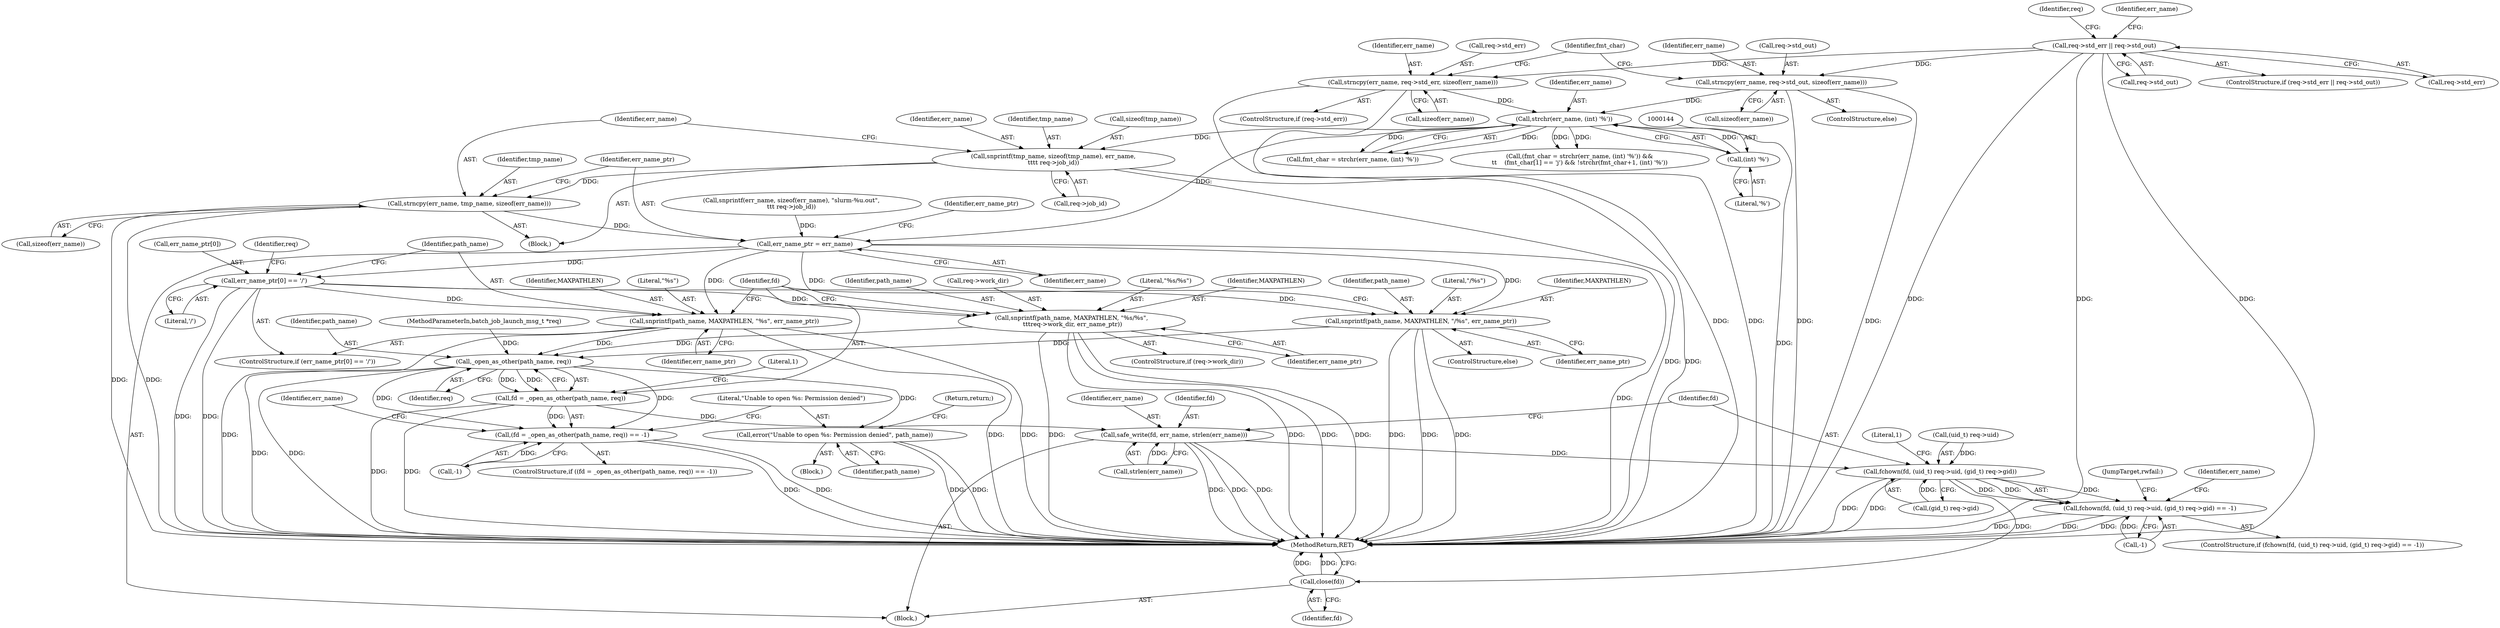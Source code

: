 digraph "0_slurm_92362a92fffe60187df61f99ab11c249d44120ee@API" {
"1000167" [label="(Call,snprintf(tmp_name, sizeof(tmp_name), err_name,\n\t\t\t\t req->job_id))"];
"1000141" [label="(Call,strchr(err_name, (int) '%'))"];
"1000122" [label="(Call,strncpy(err_name, req->std_err, sizeof(err_name)))"];
"1000110" [label="(Call,req->std_err || req->std_out)"];
"1000130" [label="(Call,strncpy(err_name, req->std_out, sizeof(err_name)))"];
"1000143" [label="(Call,(int) '%')"];
"1000175" [label="(Call,strncpy(err_name, tmp_name, sizeof(err_name)))"];
"1000190" [label="(Call,err_name_ptr = err_name)"];
"1000194" [label="(Call,err_name_ptr[0] == '/')"];
"1000199" [label="(Call,snprintf(path_name, MAXPATHLEN, \"%s\", err_name_ptr))"];
"1000227" [label="(Call,_open_as_other(path_name, req))"];
"1000224" [label="(Call,(fd = _open_as_other(path_name, req)) == -1)"];
"1000225" [label="(Call,fd = _open_as_other(path_name, req))"];
"1000244" [label="(Call,safe_write(fd, err_name, strlen(err_name)))"];
"1000251" [label="(Call,fchown(fd, (uid_t) req->uid, (gid_t) req->gid))"];
"1000250" [label="(Call,fchown(fd, (uid_t) req->uid, (gid_t) req->gid) == -1)"];
"1000278" [label="(Call,close(fd))"];
"1000233" [label="(Call,error(\"Unable to open %s: Permission denied\", path_name))"];
"1000209" [label="(Call,snprintf(path_name, MAXPATHLEN, \"%s/%s\",\n \t\t\treq->work_dir, err_name_ptr))"];
"1000218" [label="(Call,snprintf(path_name, MAXPATHLEN, \"/%s\", err_name_ptr))"];
"1000205" [label="(ControlStructure,if (req->work_dir))"];
"1000142" [label="(Identifier,err_name)"];
"1000195" [label="(Call,err_name_ptr[0])"];
"1000227" [label="(Call,_open_as_other(path_name, req))"];
"1000217" [label="(ControlStructure,else)"];
"1000110" [label="(Call,req->std_err || req->std_out)"];
"1000169" [label="(Call,sizeof(tmp_name))"];
"1000218" [label="(Call,snprintf(path_name, MAXPATHLEN, \"/%s\", err_name_ptr))"];
"1000219" [label="(Identifier,path_name)"];
"1000177" [label="(Identifier,tmp_name)"];
"1000131" [label="(Identifier,err_name)"];
"1000207" [label="(Identifier,req)"];
"1000114" [label="(Call,req->std_out)"];
"1000191" [label="(Identifier,err_name_ptr)"];
"1000103" [label="(Block,)"];
"1000124" [label="(Call,req->std_err)"];
"1000167" [label="(Call,snprintf(tmp_name, sizeof(tmp_name), err_name,\n\t\t\t\t req->job_id))"];
"1000251" [label="(Call,fchown(fd, (uid_t) req->uid, (gid_t) req->gid))"];
"1000172" [label="(Call,req->job_id)"];
"1000190" [label="(Call,err_name_ptr = err_name)"];
"1000193" [label="(ControlStructure,if (err_name_ptr[0] == '/'))"];
"1000176" [label="(Identifier,err_name)"];
"1000182" [label="(Call,snprintf(err_name, sizeof(err_name), \"slurm-%u.out\",\n\t\t\t req->job_id))"];
"1000203" [label="(Identifier,err_name_ptr)"];
"1000253" [label="(Call,(uid_t) req->uid)"];
"1000236" [label="(Return,return;)"];
"1000211" [label="(Identifier,MAXPATHLEN)"];
"1000139" [label="(Call,fmt_char = strchr(err_name, (int) '%'))"];
"1000120" [label="(Identifier,req)"];
"1000171" [label="(Identifier,err_name)"];
"1000225" [label="(Call,fd = _open_as_other(path_name, req))"];
"1000200" [label="(Identifier,path_name)"];
"1000267" [label="(Identifier,err_name)"];
"1000250" [label="(Call,fchown(fd, (uid_t) req->uid, (gid_t) req->gid) == -1)"];
"1000160" [label="(Block,)"];
"1000232" [label="(Block,)"];
"1000238" [label="(Identifier,err_name)"];
"1000222" [label="(Identifier,err_name_ptr)"];
"1000221" [label="(Literal,\"/%s\")"];
"1000199" [label="(Call,snprintf(path_name, MAXPATHLEN, \"%s\", err_name_ptr))"];
"1000194" [label="(Call,err_name_ptr[0] == '/')"];
"1000130" [label="(Call,strncpy(err_name, req->std_out, sizeof(err_name)))"];
"1000129" [label="(ControlStructure,else)"];
"1000168" [label="(Identifier,tmp_name)"];
"1000101" [label="(MethodParameterIn,batch_job_launch_msg_t *req)"];
"1000280" [label="(MethodReturn,RET)"];
"1000234" [label="(Literal,\"Unable to open %s: Permission denied\")"];
"1000249" [label="(ControlStructure,if (fchown(fd, (uid_t) req->uid, (gid_t) req->gid) == -1))"];
"1000122" [label="(Call,strncpy(err_name, req->std_err, sizeof(err_name)))"];
"1000226" [label="(Identifier,fd)"];
"1000233" [label="(Call,error(\"Unable to open %s: Permission denied\", path_name))"];
"1000277" [label="(JumpTarget,rwfail:)"];
"1000192" [label="(Identifier,err_name)"];
"1000140" [label="(Identifier,fmt_char)"];
"1000209" [label="(Call,snprintf(path_name, MAXPATHLEN, \"%s/%s\",\n \t\t\treq->work_dir, err_name_ptr))"];
"1000145" [label="(Literal,'%')"];
"1000252" [label="(Identifier,fd)"];
"1000235" [label="(Identifier,path_name)"];
"1000244" [label="(Call,safe_write(fd, err_name, strlen(err_name)))"];
"1000127" [label="(Call,sizeof(err_name))"];
"1000118" [label="(ControlStructure,if (req->std_err))"];
"1000198" [label="(Literal,'/')"];
"1000231" [label="(Literal,1)"];
"1000230" [label="(Call,-1)"];
"1000210" [label="(Identifier,path_name)"];
"1000279" [label="(Identifier,fd)"];
"1000135" [label="(Call,sizeof(err_name))"];
"1000201" [label="(Identifier,MAXPATHLEN)"];
"1000220" [label="(Identifier,MAXPATHLEN)"];
"1000228" [label="(Identifier,path_name)"];
"1000246" [label="(Identifier,err_name)"];
"1000138" [label="(Call,(fmt_char = strchr(err_name, (int) '%')) &&\n\t\t    (fmt_char[1] == 'j') && !strchr(fmt_char+1, (int) '%'))"];
"1000245" [label="(Identifier,fd)"];
"1000175" [label="(Call,strncpy(err_name, tmp_name, sizeof(err_name)))"];
"1000229" [label="(Identifier,req)"];
"1000278" [label="(Call,close(fd))"];
"1000109" [label="(ControlStructure,if (req->std_err || req->std_out))"];
"1000196" [label="(Identifier,err_name_ptr)"];
"1000216" [label="(Identifier,err_name_ptr)"];
"1000224" [label="(Call,(fd = _open_as_other(path_name, req)) == -1)"];
"1000202" [label="(Literal,\"%s\")"];
"1000178" [label="(Call,sizeof(err_name))"];
"1000213" [label="(Call,req->work_dir)"];
"1000143" [label="(Call,(int) '%')"];
"1000264" [label="(Literal,1)"];
"1000258" [label="(Call,(gid_t) req->gid)"];
"1000132" [label="(Call,req->std_out)"];
"1000212" [label="(Literal,\"%s/%s\")"];
"1000141" [label="(Call,strchr(err_name, (int) '%'))"];
"1000247" [label="(Call,strlen(err_name))"];
"1000123" [label="(Identifier,err_name)"];
"1000263" [label="(Call,-1)"];
"1000223" [label="(ControlStructure,if ((fd = _open_as_other(path_name, req)) == -1))"];
"1000183" [label="(Identifier,err_name)"];
"1000111" [label="(Call,req->std_err)"];
"1000167" -> "1000160"  [label="AST: "];
"1000167" -> "1000172"  [label="CFG: "];
"1000168" -> "1000167"  [label="AST: "];
"1000169" -> "1000167"  [label="AST: "];
"1000171" -> "1000167"  [label="AST: "];
"1000172" -> "1000167"  [label="AST: "];
"1000176" -> "1000167"  [label="CFG: "];
"1000167" -> "1000280"  [label="DDG: "];
"1000167" -> "1000280"  [label="DDG: "];
"1000141" -> "1000167"  [label="DDG: "];
"1000167" -> "1000175"  [label="DDG: "];
"1000141" -> "1000139"  [label="AST: "];
"1000141" -> "1000143"  [label="CFG: "];
"1000142" -> "1000141"  [label="AST: "];
"1000143" -> "1000141"  [label="AST: "];
"1000139" -> "1000141"  [label="CFG: "];
"1000141" -> "1000280"  [label="DDG: "];
"1000141" -> "1000138"  [label="DDG: "];
"1000141" -> "1000138"  [label="DDG: "];
"1000141" -> "1000139"  [label="DDG: "];
"1000141" -> "1000139"  [label="DDG: "];
"1000122" -> "1000141"  [label="DDG: "];
"1000130" -> "1000141"  [label="DDG: "];
"1000143" -> "1000141"  [label="DDG: "];
"1000141" -> "1000190"  [label="DDG: "];
"1000122" -> "1000118"  [label="AST: "];
"1000122" -> "1000127"  [label="CFG: "];
"1000123" -> "1000122"  [label="AST: "];
"1000124" -> "1000122"  [label="AST: "];
"1000127" -> "1000122"  [label="AST: "];
"1000140" -> "1000122"  [label="CFG: "];
"1000122" -> "1000280"  [label="DDG: "];
"1000122" -> "1000280"  [label="DDG: "];
"1000110" -> "1000122"  [label="DDG: "];
"1000110" -> "1000109"  [label="AST: "];
"1000110" -> "1000111"  [label="CFG: "];
"1000110" -> "1000114"  [label="CFG: "];
"1000111" -> "1000110"  [label="AST: "];
"1000114" -> "1000110"  [label="AST: "];
"1000120" -> "1000110"  [label="CFG: "];
"1000183" -> "1000110"  [label="CFG: "];
"1000110" -> "1000280"  [label="DDG: "];
"1000110" -> "1000280"  [label="DDG: "];
"1000110" -> "1000280"  [label="DDG: "];
"1000110" -> "1000130"  [label="DDG: "];
"1000130" -> "1000129"  [label="AST: "];
"1000130" -> "1000135"  [label="CFG: "];
"1000131" -> "1000130"  [label="AST: "];
"1000132" -> "1000130"  [label="AST: "];
"1000135" -> "1000130"  [label="AST: "];
"1000140" -> "1000130"  [label="CFG: "];
"1000130" -> "1000280"  [label="DDG: "];
"1000130" -> "1000280"  [label="DDG: "];
"1000143" -> "1000145"  [label="CFG: "];
"1000144" -> "1000143"  [label="AST: "];
"1000145" -> "1000143"  [label="AST: "];
"1000175" -> "1000160"  [label="AST: "];
"1000175" -> "1000178"  [label="CFG: "];
"1000176" -> "1000175"  [label="AST: "];
"1000177" -> "1000175"  [label="AST: "];
"1000178" -> "1000175"  [label="AST: "];
"1000191" -> "1000175"  [label="CFG: "];
"1000175" -> "1000280"  [label="DDG: "];
"1000175" -> "1000280"  [label="DDG: "];
"1000175" -> "1000190"  [label="DDG: "];
"1000190" -> "1000103"  [label="AST: "];
"1000190" -> "1000192"  [label="CFG: "];
"1000191" -> "1000190"  [label="AST: "];
"1000192" -> "1000190"  [label="AST: "];
"1000196" -> "1000190"  [label="CFG: "];
"1000190" -> "1000280"  [label="DDG: "];
"1000182" -> "1000190"  [label="DDG: "];
"1000190" -> "1000194"  [label="DDG: "];
"1000190" -> "1000199"  [label="DDG: "];
"1000190" -> "1000209"  [label="DDG: "];
"1000190" -> "1000218"  [label="DDG: "];
"1000194" -> "1000193"  [label="AST: "];
"1000194" -> "1000198"  [label="CFG: "];
"1000195" -> "1000194"  [label="AST: "];
"1000198" -> "1000194"  [label="AST: "];
"1000200" -> "1000194"  [label="CFG: "];
"1000207" -> "1000194"  [label="CFG: "];
"1000194" -> "1000280"  [label="DDG: "];
"1000194" -> "1000280"  [label="DDG: "];
"1000194" -> "1000199"  [label="DDG: "];
"1000194" -> "1000209"  [label="DDG: "];
"1000194" -> "1000218"  [label="DDG: "];
"1000199" -> "1000193"  [label="AST: "];
"1000199" -> "1000203"  [label="CFG: "];
"1000200" -> "1000199"  [label="AST: "];
"1000201" -> "1000199"  [label="AST: "];
"1000202" -> "1000199"  [label="AST: "];
"1000203" -> "1000199"  [label="AST: "];
"1000226" -> "1000199"  [label="CFG: "];
"1000199" -> "1000280"  [label="DDG: "];
"1000199" -> "1000280"  [label="DDG: "];
"1000199" -> "1000280"  [label="DDG: "];
"1000199" -> "1000227"  [label="DDG: "];
"1000227" -> "1000225"  [label="AST: "];
"1000227" -> "1000229"  [label="CFG: "];
"1000228" -> "1000227"  [label="AST: "];
"1000229" -> "1000227"  [label="AST: "];
"1000225" -> "1000227"  [label="CFG: "];
"1000227" -> "1000280"  [label="DDG: "];
"1000227" -> "1000280"  [label="DDG: "];
"1000227" -> "1000224"  [label="DDG: "];
"1000227" -> "1000224"  [label="DDG: "];
"1000227" -> "1000225"  [label="DDG: "];
"1000227" -> "1000225"  [label="DDG: "];
"1000209" -> "1000227"  [label="DDG: "];
"1000218" -> "1000227"  [label="DDG: "];
"1000101" -> "1000227"  [label="DDG: "];
"1000227" -> "1000233"  [label="DDG: "];
"1000224" -> "1000223"  [label="AST: "];
"1000224" -> "1000230"  [label="CFG: "];
"1000225" -> "1000224"  [label="AST: "];
"1000230" -> "1000224"  [label="AST: "];
"1000234" -> "1000224"  [label="CFG: "];
"1000238" -> "1000224"  [label="CFG: "];
"1000224" -> "1000280"  [label="DDG: "];
"1000224" -> "1000280"  [label="DDG: "];
"1000225" -> "1000224"  [label="DDG: "];
"1000230" -> "1000224"  [label="DDG: "];
"1000226" -> "1000225"  [label="AST: "];
"1000231" -> "1000225"  [label="CFG: "];
"1000225" -> "1000280"  [label="DDG: "];
"1000225" -> "1000280"  [label="DDG: "];
"1000225" -> "1000244"  [label="DDG: "];
"1000244" -> "1000103"  [label="AST: "];
"1000244" -> "1000247"  [label="CFG: "];
"1000245" -> "1000244"  [label="AST: "];
"1000246" -> "1000244"  [label="AST: "];
"1000247" -> "1000244"  [label="AST: "];
"1000252" -> "1000244"  [label="CFG: "];
"1000244" -> "1000280"  [label="DDG: "];
"1000244" -> "1000280"  [label="DDG: "];
"1000244" -> "1000280"  [label="DDG: "];
"1000247" -> "1000244"  [label="DDG: "];
"1000244" -> "1000251"  [label="DDG: "];
"1000251" -> "1000250"  [label="AST: "];
"1000251" -> "1000258"  [label="CFG: "];
"1000252" -> "1000251"  [label="AST: "];
"1000253" -> "1000251"  [label="AST: "];
"1000258" -> "1000251"  [label="AST: "];
"1000264" -> "1000251"  [label="CFG: "];
"1000251" -> "1000280"  [label="DDG: "];
"1000251" -> "1000280"  [label="DDG: "];
"1000251" -> "1000250"  [label="DDG: "];
"1000251" -> "1000250"  [label="DDG: "];
"1000251" -> "1000250"  [label="DDG: "];
"1000253" -> "1000251"  [label="DDG: "];
"1000258" -> "1000251"  [label="DDG: "];
"1000251" -> "1000278"  [label="DDG: "];
"1000250" -> "1000249"  [label="AST: "];
"1000250" -> "1000263"  [label="CFG: "];
"1000263" -> "1000250"  [label="AST: "];
"1000267" -> "1000250"  [label="CFG: "];
"1000277" -> "1000250"  [label="CFG: "];
"1000250" -> "1000280"  [label="DDG: "];
"1000250" -> "1000280"  [label="DDG: "];
"1000250" -> "1000280"  [label="DDG: "];
"1000263" -> "1000250"  [label="DDG: "];
"1000278" -> "1000103"  [label="AST: "];
"1000278" -> "1000279"  [label="CFG: "];
"1000279" -> "1000278"  [label="AST: "];
"1000280" -> "1000278"  [label="CFG: "];
"1000278" -> "1000280"  [label="DDG: "];
"1000278" -> "1000280"  [label="DDG: "];
"1000233" -> "1000232"  [label="AST: "];
"1000233" -> "1000235"  [label="CFG: "];
"1000234" -> "1000233"  [label="AST: "];
"1000235" -> "1000233"  [label="AST: "];
"1000236" -> "1000233"  [label="CFG: "];
"1000233" -> "1000280"  [label="DDG: "];
"1000233" -> "1000280"  [label="DDG: "];
"1000209" -> "1000205"  [label="AST: "];
"1000209" -> "1000216"  [label="CFG: "];
"1000210" -> "1000209"  [label="AST: "];
"1000211" -> "1000209"  [label="AST: "];
"1000212" -> "1000209"  [label="AST: "];
"1000213" -> "1000209"  [label="AST: "];
"1000216" -> "1000209"  [label="AST: "];
"1000226" -> "1000209"  [label="CFG: "];
"1000209" -> "1000280"  [label="DDG: "];
"1000209" -> "1000280"  [label="DDG: "];
"1000209" -> "1000280"  [label="DDG: "];
"1000209" -> "1000280"  [label="DDG: "];
"1000218" -> "1000217"  [label="AST: "];
"1000218" -> "1000222"  [label="CFG: "];
"1000219" -> "1000218"  [label="AST: "];
"1000220" -> "1000218"  [label="AST: "];
"1000221" -> "1000218"  [label="AST: "];
"1000222" -> "1000218"  [label="AST: "];
"1000226" -> "1000218"  [label="CFG: "];
"1000218" -> "1000280"  [label="DDG: "];
"1000218" -> "1000280"  [label="DDG: "];
"1000218" -> "1000280"  [label="DDG: "];
}
